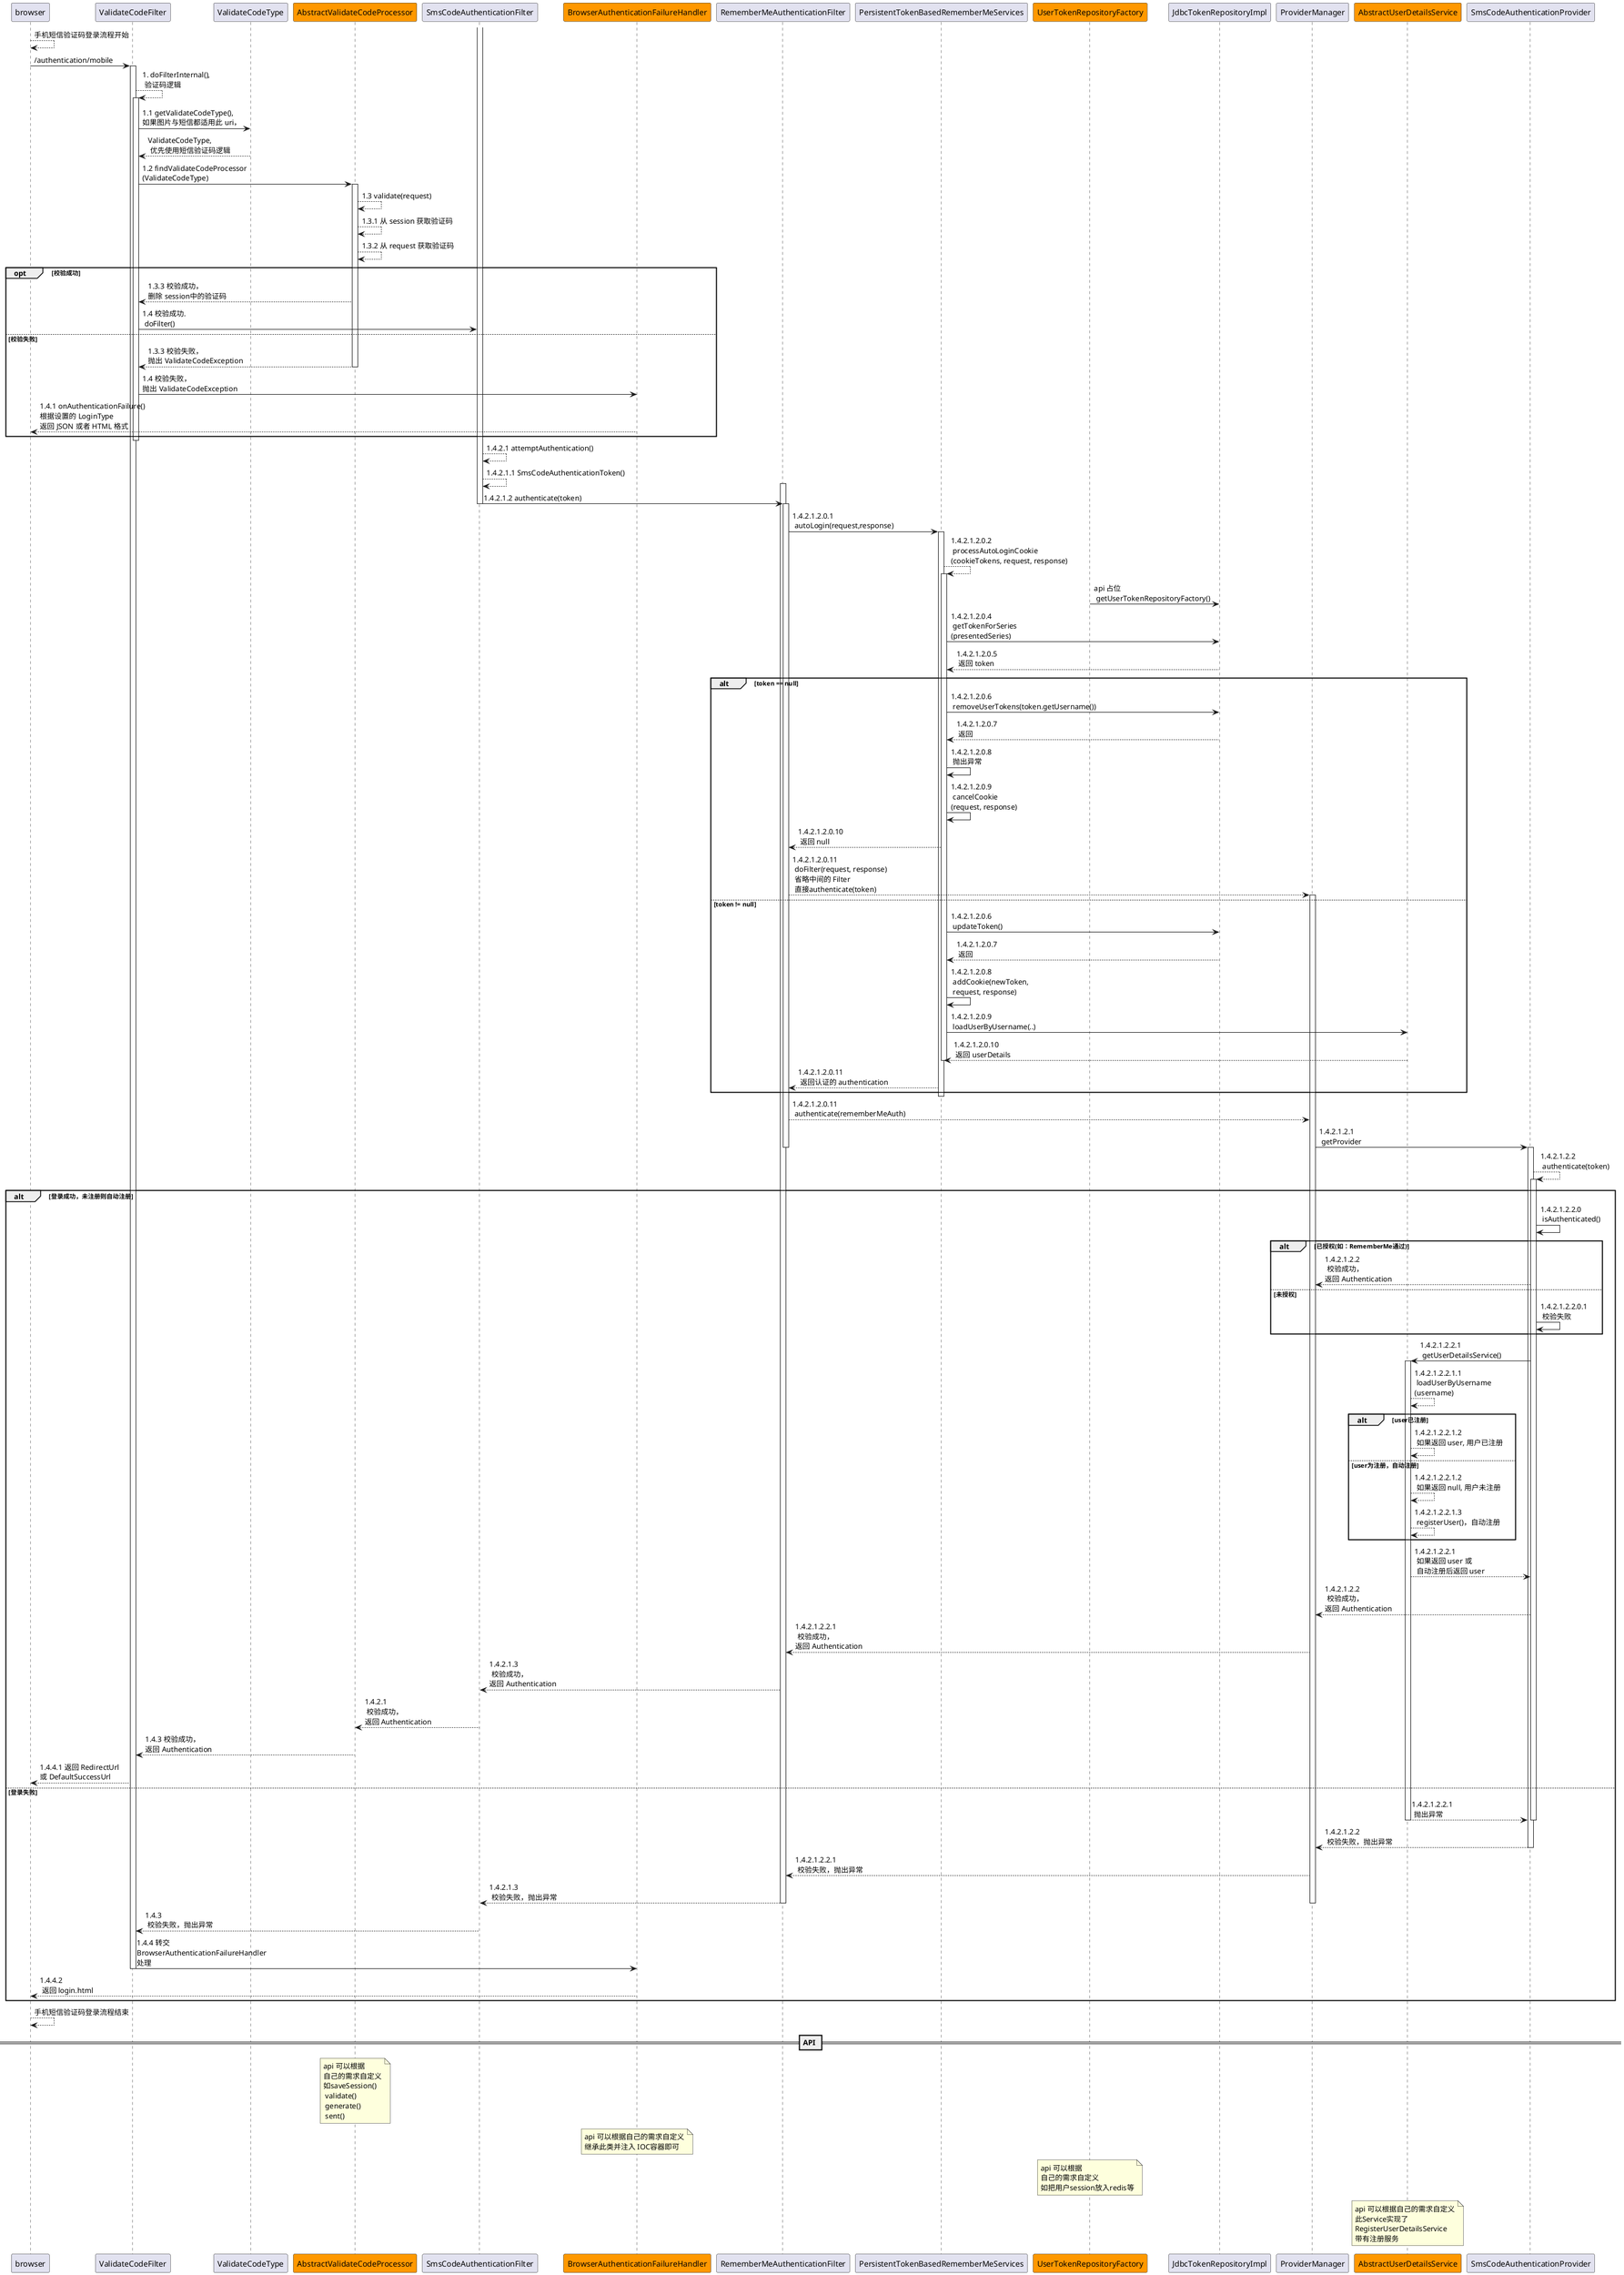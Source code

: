 @startuml

browser --> browser: 手机短信验证码登录流程开始

browser -> ValidateCodeFilter: /authentication/mobile
activate ValidateCodeFilter
ValidateCodeFilter --> ValidateCodeFilter: 1. doFilterInternal(),\n 验证码逻辑
activate ValidateCodeFilter
ValidateCodeFilter -> ValidateCodeType: 1.1 getValidateCodeType(), \n如果图片与短信都适用此 uri，
ValidateCodeType --> ValidateCodeFilter: ValidateCodeType,\n 优先使用短信验证码逻辑
participant AbstractValidateCodeProcessor #ff9800
ValidateCodeFilter -> AbstractValidateCodeProcessor: 1.2 findValidateCodeProcessor\n(ValidateCodeType)
activate AbstractValidateCodeProcessor
AbstractValidateCodeProcessor --> AbstractValidateCodeProcessor: 1.3 validate(request)
AbstractValidateCodeProcessor --> AbstractValidateCodeProcessor: 1.3.1 从 session 获取验证码
AbstractValidateCodeProcessor --> AbstractValidateCodeProcessor: 1.3.2 从 request 获取验证码
opt 校验成功
AbstractValidateCodeProcessor --> ValidateCodeFilter: 1.3.3 校验成功，\n删除 session中的验证码
ValidateCodeFilter -> SmsCodeAuthenticationFilter: 1.4 校验成功.\n doFilter()
else 校验失败
AbstractValidateCodeProcessor --> ValidateCodeFilter: 1.3.3 校验失败，\n抛出 ValidateCodeException
deactivate AbstractValidateCodeProcessor
participant BrowserAuthenticationFailureHandler #ff9800
ValidateCodeFilter -> BrowserAuthenticationFailureHandler: 1.4 校验失败，\n抛出 ValidateCodeException
BrowserAuthenticationFailureHandler --> browser: 1.4.1 onAuthenticationFailure()\n根据设置的 LoginType \n返回 JSON 或者 HTML 格式
end
deactivate ValidateCodeFilter
activate SmsCodeAuthenticationFilter
SmsCodeAuthenticationFilter --> SmsCodeAuthenticationFilter: 1.4.2.1 attemptAuthentication()
SmsCodeAuthenticationFilter --> SmsCodeAuthenticationFilter: 1.4.2.1.1 SmsCodeAuthenticationToken()
activate RememberMeAuthenticationFilter
SmsCodeAuthenticationFilter -> RememberMeAuthenticationFilter: 1.4.2.1.2 authenticate(token)
deactivate SmsCodeAuthenticationFilter
activate RememberMeAuthenticationFilter
RememberMeAuthenticationFilter -> PersistentTokenBasedRememberMeServices: 1.4.2.1.2.0.1\n autoLogin(request,response)
activate PersistentTokenBasedRememberMeServices
PersistentTokenBasedRememberMeServices --> PersistentTokenBasedRememberMeServices: 1.4.2.1.2.0.2\n processAutoLoginCookie\n(cookieTokens, request, response)
participant UserTokenRepositoryFactory #ff9800
activate PersistentTokenBasedRememberMeServices
UserTokenRepositoryFactory -> JdbcTokenRepositoryImpl: api 占位\n getUserTokenRepositoryFactory()
PersistentTokenBasedRememberMeServices -> JdbcTokenRepositoryImpl: 1.4.2.1.2.0.4\n getTokenForSeries\n(presentedSeries)
JdbcTokenRepositoryImpl --> PersistentTokenBasedRememberMeServices: 1.4.2.1.2.0.5\n 返回 token
alt token == null
PersistentTokenBasedRememberMeServices -> JdbcTokenRepositoryImpl: 1.4.2.1.2.0.6\n removeUserTokens(token.getUsername())
JdbcTokenRepositoryImpl --> PersistentTokenBasedRememberMeServices: 1.4.2.1.2.0.7\n 返回
PersistentTokenBasedRememberMeServices -> PersistentTokenBasedRememberMeServices: 1.4.2.1.2.0.8\n 抛出异常
PersistentTokenBasedRememberMeServices -> PersistentTokenBasedRememberMeServices: 1.4.2.1.2.0.9\n cancelCookie\n(request, response)
PersistentTokenBasedRememberMeServices --> RememberMeAuthenticationFilter: 1.4.2.1.2.0.10\n 返回 null
RememberMeAuthenticationFilter --> ProviderManager: 1.4.2.1.2.0.11\n doFilter(request, response)\n \
省略中间的 Filter\n 直接authenticate(token)
activate ProviderManager
else token != null
PersistentTokenBasedRememberMeServices -> JdbcTokenRepositoryImpl: 1.4.2.1.2.0.6\n updateToken()
JdbcTokenRepositoryImpl --> PersistentTokenBasedRememberMeServices: 1.4.2.1.2.0.7\n 返回
PersistentTokenBasedRememberMeServices -> PersistentTokenBasedRememberMeServices: 1.4.2.1.2.0.8\n addCookie(newToken, \n request, response)
participant AbstractUserDetailsService #ff9800
PersistentTokenBasedRememberMeServices -> AbstractUserDetailsService: 1.4.2.1.2.0.9\n loadUserByUsername(..)
AbstractUserDetailsService --> PersistentTokenBasedRememberMeServices: 1.4.2.1.2.0.10\n 返回 userDetails
deactivate PersistentTokenBasedRememberMeServices
PersistentTokenBasedRememberMeServices --> RememberMeAuthenticationFilter: 1.4.2.1.2.0.11\n 返回认证的 authentication
end
deactivate PersistentTokenBasedRememberMeServices
RememberMeAuthenticationFilter --> ProviderManager: 1.4.2.1.2.0.11\n authenticate(rememberMeAuth)


ProviderManager -> SmsCodeAuthenticationProvider: 1.4.2.1.2.1\n getProvider
deactivate RememberMeAuthenticationFilter
activate SmsCodeAuthenticationProvider
SmsCodeAuthenticationProvider --> SmsCodeAuthenticationProvider: 1.4.2.1.2.2\n authenticate(token)
activate SmsCodeAuthenticationProvider
alt 登录成功，未注册则自动注册

SmsCodeAuthenticationProvider -> SmsCodeAuthenticationProvider: 1.4.2.1.2.2.0\n isAuthenticated()
alt 已授权(如：RememberMe通过)
SmsCodeAuthenticationProvider --> ProviderManager: 1.4.2.1.2.2\n 校验成功，\n返回 Authentication
else 未授权
SmsCodeAuthenticationProvider -> SmsCodeAuthenticationProvider: 1.4.2.1.2.2.0.1\n 校验失败
end
SmsCodeAuthenticationProvider -> AbstractUserDetailsService: 1.4.2.1.2.2.1\n getUserDetailsService()

activate AbstractUserDetailsService
AbstractUserDetailsService --> AbstractUserDetailsService: 1.4.2.1.2.2.1.1\n loadUserByUsername\n(username)
alt user已注册
AbstractUserDetailsService --> AbstractUserDetailsService: 1.4.2.1.2.2.1.2\n 如果返回 user, 用户已注册
else user为注册，自动注册
AbstractUserDetailsService --> AbstractUserDetailsService: 1.4.2.1.2.2.1.2\n 如果返回 null, 用户未注册
AbstractUserDetailsService --> AbstractUserDetailsService: 1.4.2.1.2.2.1.3\n registerUser()，自动注册
end
AbstractUserDetailsService --> SmsCodeAuthenticationProvider: 1.4.2.1.2.2.1\n 如果返回 user 或\n 自动注册后返回 user
SmsCodeAuthenticationProvider --> ProviderManager: 1.4.2.1.2.2\n 校验成功，\n返回 Authentication
ProviderManager --> RememberMeAuthenticationFilter: 1.4.2.1.2.2.1\n 校验成功，\n返回 Authentication
RememberMeAuthenticationFilter --> SmsCodeAuthenticationFilter: 1.4.2.1.3\n 校验成功，\n返回 Authentication
SmsCodeAuthenticationFilter --> AbstractValidateCodeProcessor: 1.4.2.1\n 校验成功，\n返回 Authentication
AbstractValidateCodeProcessor --> ValidateCodeFilter: 1.4.3 校验成功，\n返回 Authentication
ValidateCodeFilter --> browser: 1.4.4.1 返回 RedirectUrl \n或 DefaultSuccessUrl

else 登录失败
AbstractUserDetailsService --> SmsCodeAuthenticationProvider: 1.4.2.1.2.2.1\n 抛出异常
deactivate AbstractUserDetailsService
deactivate SmsCodeAuthenticationProvider
SmsCodeAuthenticationProvider --> ProviderManager: 1.4.2.1.2.2\n 校验失败，抛出异常
deactivate SmsCodeAuthenticationProvider

ProviderManager --> RememberMeAuthenticationFilter: 1.4.2.1.2.2.1\n 校验失败，抛出异常
RememberMeAuthenticationFilter --> SmsCodeAuthenticationFilter: 1.4.2.1.3\n 校验失败，抛出异常
deactivate ProviderManager
deactivate RememberMeAuthenticationFilter
SmsCodeAuthenticationFilter --> ValidateCodeFilter: 1.4.3\n 校验失败，抛出异常
ValidateCodeFilter -> BrowserAuthenticationFailureHandler: 1.4.4 转交\nBrowserAuthenticationFailureHandler\n处理
deactivate ValidateCodeFilter
BrowserAuthenticationFailureHandler --> browser: 1.4.4.2\n 返回 login.html
end
browser --> browser: 手机短信验证码登录流程结束

== API ==
note over AbstractValidateCodeProcessor: api 可以根据\n自己的需求自定义\n如saveSession()\n validate()\n generate()\n sent()
note over BrowserAuthenticationFailureHandler: api 可以根据自己的需求自定义\n继承此类并注入 IOC容器即可
note over UserTokenRepositoryFactory: api 可以根据\n自己的需求自定义\n如把用户session放入redis等
note over AbstractUserDetailsService: api 可以根据自己的需求自定义\n此Service实现了\nRegisterUserDetailsService\n带有注册服务

@enduml
